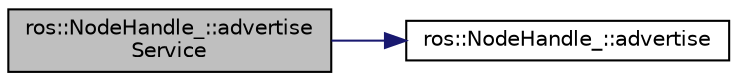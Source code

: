digraph "ros::NodeHandle_::advertiseService"
{
  edge [fontname="Helvetica",fontsize="10",labelfontname="Helvetica",labelfontsize="10"];
  node [fontname="Helvetica",fontsize="10",shape=record];
  rankdir="LR";
  Node1 [label="ros::NodeHandle_::advertise\lService",height=0.2,width=0.4,color="black", fillcolor="grey75", style="filled" fontcolor="black"];
  Node1 -> Node2 [color="midnightblue",fontsize="10",style="solid",fontname="Helvetica"];
  Node2 [label="ros::NodeHandle_::advertise",height=0.2,width=0.4,color="black", fillcolor="white", style="filled",URL="$classros_1_1_node_handle__.html#a975edaafd62f5eee09e2e7572a0cbaea"];
}
